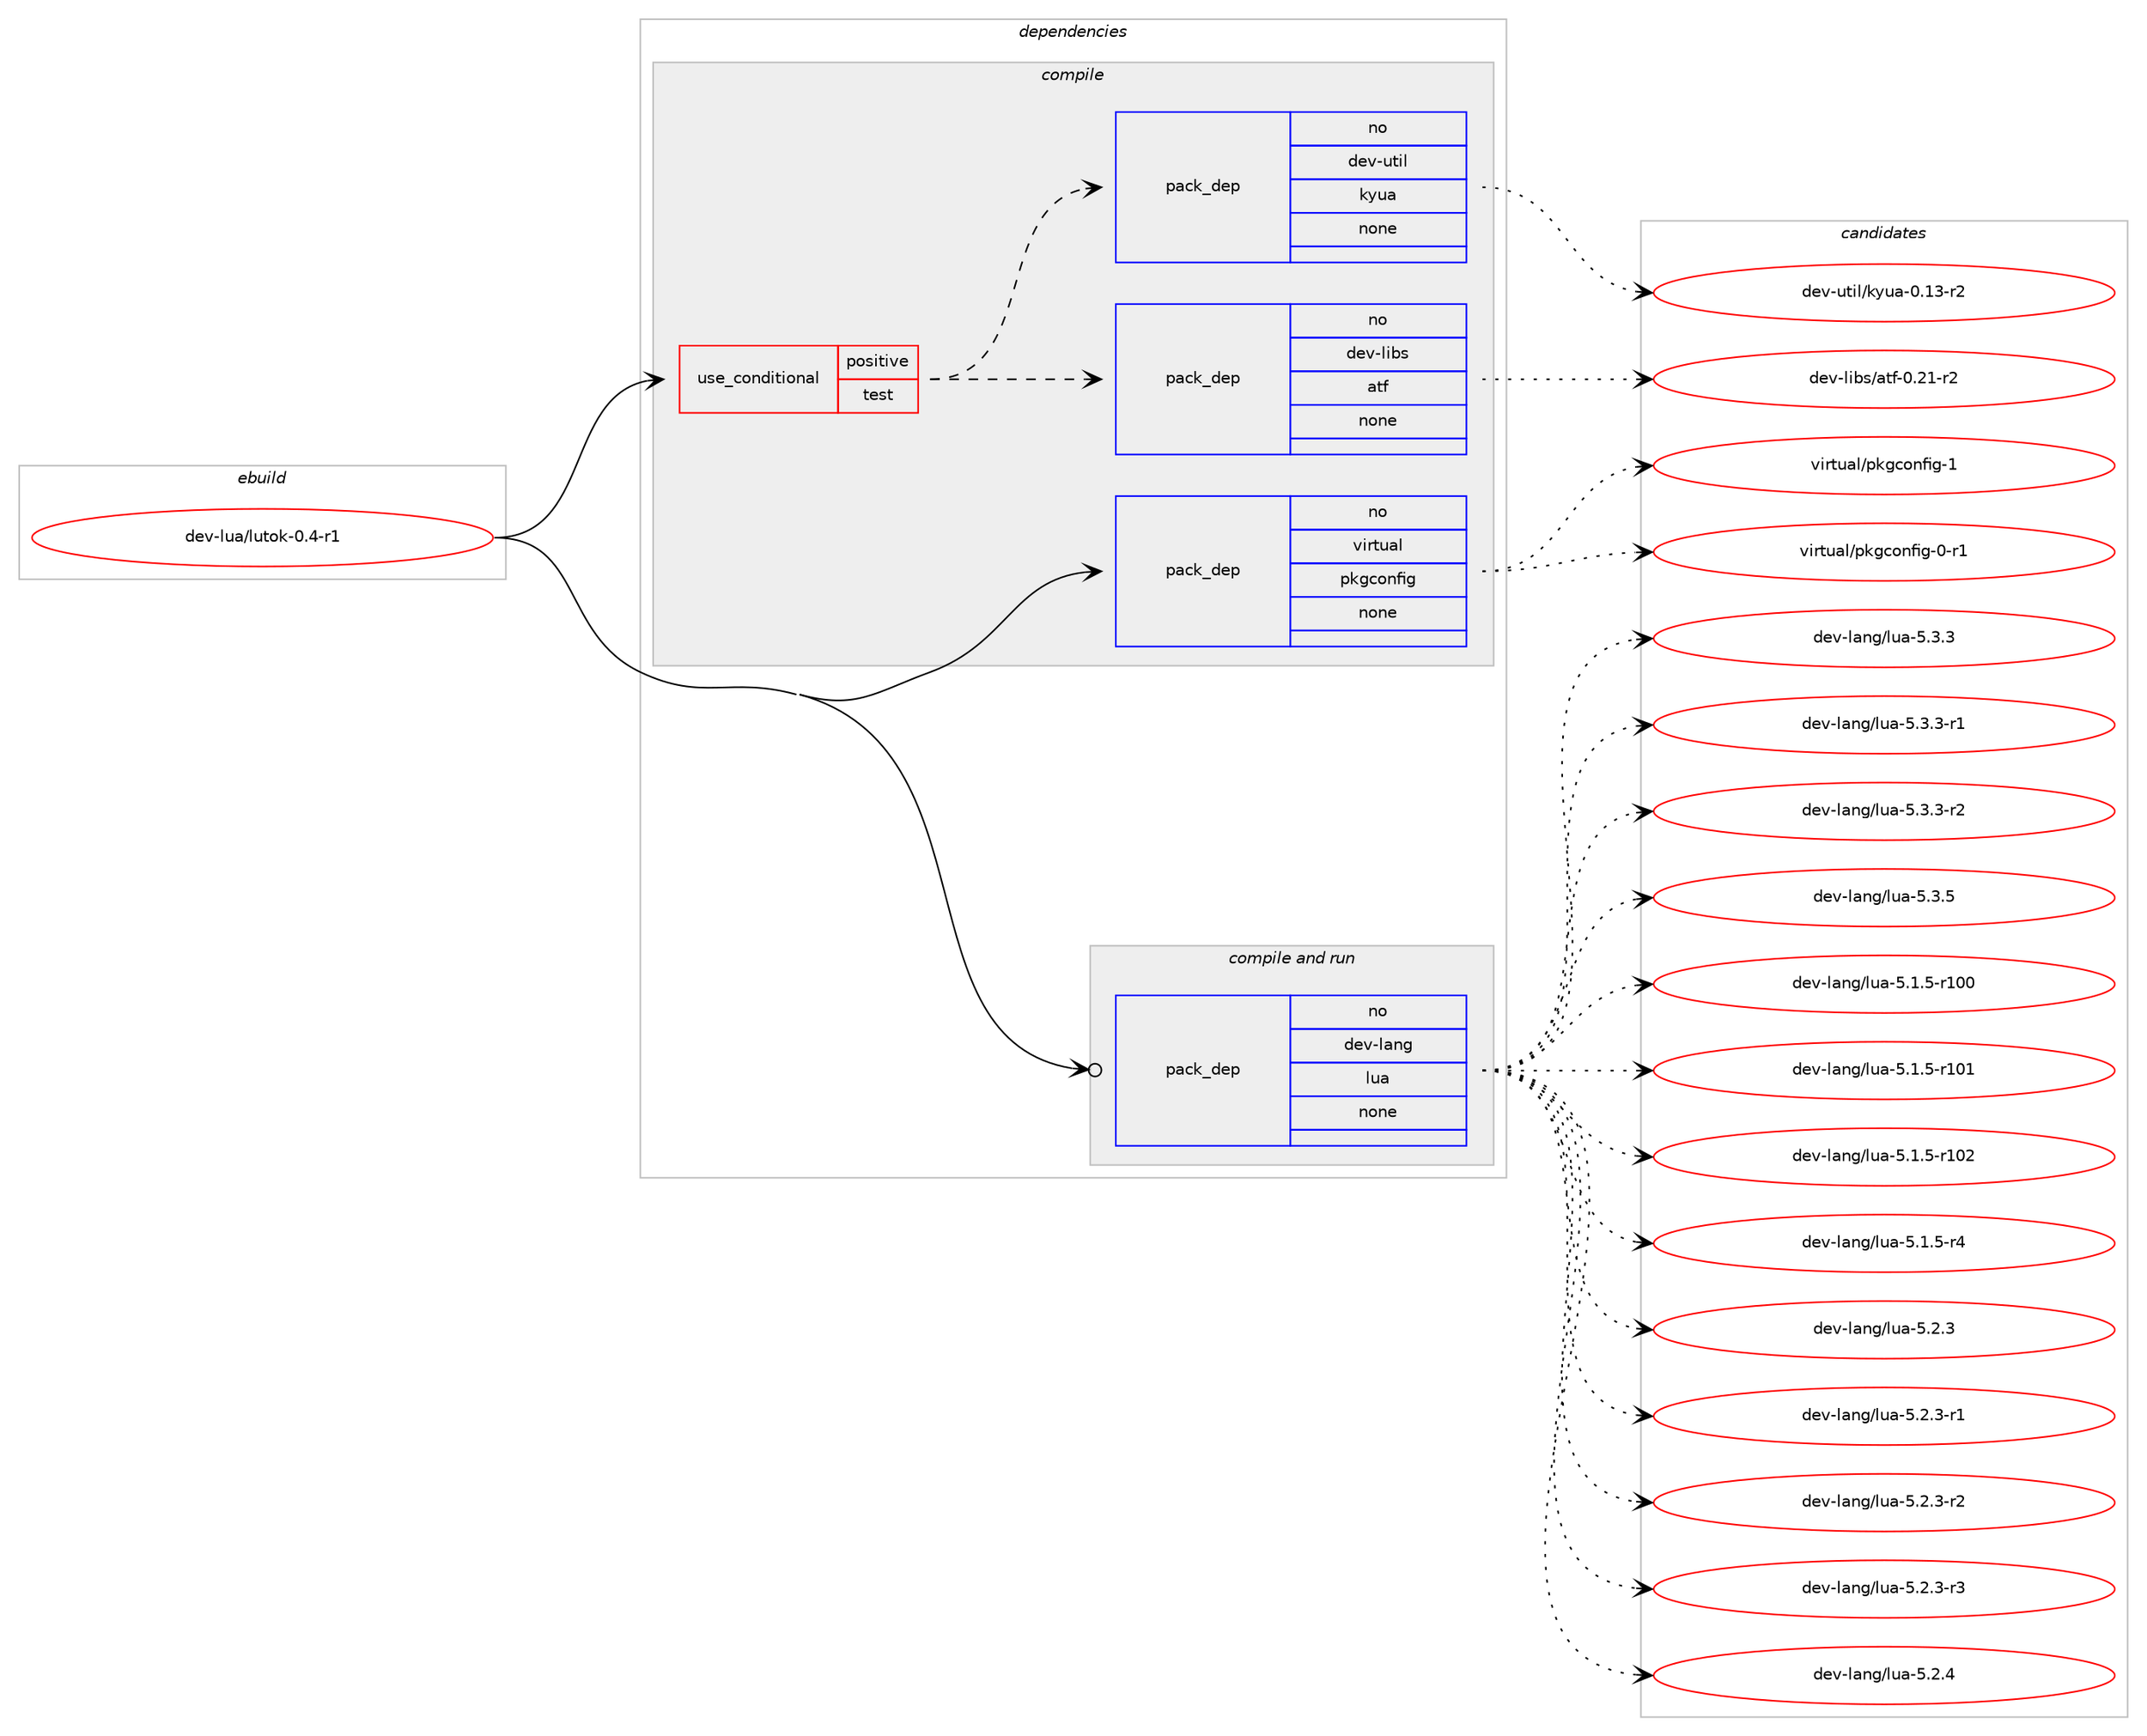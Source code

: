 digraph prolog {

# *************
# Graph options
# *************

newrank=true;
concentrate=true;
compound=true;
graph [rankdir=LR,fontname=Helvetica,fontsize=10,ranksep=1.5];#, ranksep=2.5, nodesep=0.2];
edge  [arrowhead=vee];
node  [fontname=Helvetica,fontsize=10];

# **********
# The ebuild
# **********

subgraph cluster_leftcol {
color=gray;
rank=same;
label=<<i>ebuild</i>>;
id [label="dev-lua/lutok-0.4-r1", color=red, width=4, href="../dev-lua/lutok-0.4-r1.svg"];
}

# ****************
# The dependencies
# ****************

subgraph cluster_midcol {
color=gray;
label=<<i>dependencies</i>>;
subgraph cluster_compile {
fillcolor="#eeeeee";
style=filled;
label=<<i>compile</i>>;
subgraph cond367423 {
dependency1373826 [label=<<TABLE BORDER="0" CELLBORDER="1" CELLSPACING="0" CELLPADDING="4"><TR><TD ROWSPAN="3" CELLPADDING="10">use_conditional</TD></TR><TR><TD>positive</TD></TR><TR><TD>test</TD></TR></TABLE>>, shape=none, color=red];
subgraph pack983391 {
dependency1373827 [label=<<TABLE BORDER="0" CELLBORDER="1" CELLSPACING="0" CELLPADDING="4" WIDTH="220"><TR><TD ROWSPAN="6" CELLPADDING="30">pack_dep</TD></TR><TR><TD WIDTH="110">no</TD></TR><TR><TD>dev-libs</TD></TR><TR><TD>atf</TD></TR><TR><TD>none</TD></TR><TR><TD></TD></TR></TABLE>>, shape=none, color=blue];
}
dependency1373826:e -> dependency1373827:w [weight=20,style="dashed",arrowhead="vee"];
subgraph pack983392 {
dependency1373828 [label=<<TABLE BORDER="0" CELLBORDER="1" CELLSPACING="0" CELLPADDING="4" WIDTH="220"><TR><TD ROWSPAN="6" CELLPADDING="30">pack_dep</TD></TR><TR><TD WIDTH="110">no</TD></TR><TR><TD>dev-util</TD></TR><TR><TD>kyua</TD></TR><TR><TD>none</TD></TR><TR><TD></TD></TR></TABLE>>, shape=none, color=blue];
}
dependency1373826:e -> dependency1373828:w [weight=20,style="dashed",arrowhead="vee"];
}
id:e -> dependency1373826:w [weight=20,style="solid",arrowhead="vee"];
subgraph pack983393 {
dependency1373829 [label=<<TABLE BORDER="0" CELLBORDER="1" CELLSPACING="0" CELLPADDING="4" WIDTH="220"><TR><TD ROWSPAN="6" CELLPADDING="30">pack_dep</TD></TR><TR><TD WIDTH="110">no</TD></TR><TR><TD>virtual</TD></TR><TR><TD>pkgconfig</TD></TR><TR><TD>none</TD></TR><TR><TD></TD></TR></TABLE>>, shape=none, color=blue];
}
id:e -> dependency1373829:w [weight=20,style="solid",arrowhead="vee"];
}
subgraph cluster_compileandrun {
fillcolor="#eeeeee";
style=filled;
label=<<i>compile and run</i>>;
subgraph pack983394 {
dependency1373830 [label=<<TABLE BORDER="0" CELLBORDER="1" CELLSPACING="0" CELLPADDING="4" WIDTH="220"><TR><TD ROWSPAN="6" CELLPADDING="30">pack_dep</TD></TR><TR><TD WIDTH="110">no</TD></TR><TR><TD>dev-lang</TD></TR><TR><TD>lua</TD></TR><TR><TD>none</TD></TR><TR><TD></TD></TR></TABLE>>, shape=none, color=blue];
}
id:e -> dependency1373830:w [weight=20,style="solid",arrowhead="odotvee"];
}
subgraph cluster_run {
fillcolor="#eeeeee";
style=filled;
label=<<i>run</i>>;
}
}

# **************
# The candidates
# **************

subgraph cluster_choices {
rank=same;
color=gray;
label=<<i>candidates</i>>;

subgraph choice983391 {
color=black;
nodesep=1;
choice1001011184510810598115479711610245484650494511450 [label="dev-libs/atf-0.21-r2", color=red, width=4,href="../dev-libs/atf-0.21-r2.svg"];
dependency1373827:e -> choice1001011184510810598115479711610245484650494511450:w [style=dotted,weight="100"];
}
subgraph choice983392 {
color=black;
nodesep=1;
choice10010111845117116105108471071211179745484649514511450 [label="dev-util/kyua-0.13-r2", color=red, width=4,href="../dev-util/kyua-0.13-r2.svg"];
dependency1373828:e -> choice10010111845117116105108471071211179745484649514511450:w [style=dotted,weight="100"];
}
subgraph choice983393 {
color=black;
nodesep=1;
choice11810511411611797108471121071039911111010210510345484511449 [label="virtual/pkgconfig-0-r1", color=red, width=4,href="../virtual/pkgconfig-0-r1.svg"];
choice1181051141161179710847112107103991111101021051034549 [label="virtual/pkgconfig-1", color=red, width=4,href="../virtual/pkgconfig-1.svg"];
dependency1373829:e -> choice11810511411611797108471121071039911111010210510345484511449:w [style=dotted,weight="100"];
dependency1373829:e -> choice1181051141161179710847112107103991111101021051034549:w [style=dotted,weight="100"];
}
subgraph choice983394 {
color=black;
nodesep=1;
choice1001011184510897110103471081179745534649465345114494848 [label="dev-lang/lua-5.1.5-r100", color=red, width=4,href="../dev-lang/lua-5.1.5-r100.svg"];
choice1001011184510897110103471081179745534649465345114494849 [label="dev-lang/lua-5.1.5-r101", color=red, width=4,href="../dev-lang/lua-5.1.5-r101.svg"];
choice1001011184510897110103471081179745534649465345114494850 [label="dev-lang/lua-5.1.5-r102", color=red, width=4,href="../dev-lang/lua-5.1.5-r102.svg"];
choice100101118451089711010347108117974553464946534511452 [label="dev-lang/lua-5.1.5-r4", color=red, width=4,href="../dev-lang/lua-5.1.5-r4.svg"];
choice10010111845108971101034710811797455346504651 [label="dev-lang/lua-5.2.3", color=red, width=4,href="../dev-lang/lua-5.2.3.svg"];
choice100101118451089711010347108117974553465046514511449 [label="dev-lang/lua-5.2.3-r1", color=red, width=4,href="../dev-lang/lua-5.2.3-r1.svg"];
choice100101118451089711010347108117974553465046514511450 [label="dev-lang/lua-5.2.3-r2", color=red, width=4,href="../dev-lang/lua-5.2.3-r2.svg"];
choice100101118451089711010347108117974553465046514511451 [label="dev-lang/lua-5.2.3-r3", color=red, width=4,href="../dev-lang/lua-5.2.3-r3.svg"];
choice10010111845108971101034710811797455346504652 [label="dev-lang/lua-5.2.4", color=red, width=4,href="../dev-lang/lua-5.2.4.svg"];
choice10010111845108971101034710811797455346514651 [label="dev-lang/lua-5.3.3", color=red, width=4,href="../dev-lang/lua-5.3.3.svg"];
choice100101118451089711010347108117974553465146514511449 [label="dev-lang/lua-5.3.3-r1", color=red, width=4,href="../dev-lang/lua-5.3.3-r1.svg"];
choice100101118451089711010347108117974553465146514511450 [label="dev-lang/lua-5.3.3-r2", color=red, width=4,href="../dev-lang/lua-5.3.3-r2.svg"];
choice10010111845108971101034710811797455346514653 [label="dev-lang/lua-5.3.5", color=red, width=4,href="../dev-lang/lua-5.3.5.svg"];
dependency1373830:e -> choice1001011184510897110103471081179745534649465345114494848:w [style=dotted,weight="100"];
dependency1373830:e -> choice1001011184510897110103471081179745534649465345114494849:w [style=dotted,weight="100"];
dependency1373830:e -> choice1001011184510897110103471081179745534649465345114494850:w [style=dotted,weight="100"];
dependency1373830:e -> choice100101118451089711010347108117974553464946534511452:w [style=dotted,weight="100"];
dependency1373830:e -> choice10010111845108971101034710811797455346504651:w [style=dotted,weight="100"];
dependency1373830:e -> choice100101118451089711010347108117974553465046514511449:w [style=dotted,weight="100"];
dependency1373830:e -> choice100101118451089711010347108117974553465046514511450:w [style=dotted,weight="100"];
dependency1373830:e -> choice100101118451089711010347108117974553465046514511451:w [style=dotted,weight="100"];
dependency1373830:e -> choice10010111845108971101034710811797455346504652:w [style=dotted,weight="100"];
dependency1373830:e -> choice10010111845108971101034710811797455346514651:w [style=dotted,weight="100"];
dependency1373830:e -> choice100101118451089711010347108117974553465146514511449:w [style=dotted,weight="100"];
dependency1373830:e -> choice100101118451089711010347108117974553465146514511450:w [style=dotted,weight="100"];
dependency1373830:e -> choice10010111845108971101034710811797455346514653:w [style=dotted,weight="100"];
}
}

}
